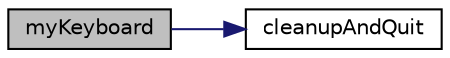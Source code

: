 digraph "myKeyboard"
{
  edge [fontname="Helvetica",fontsize="10",labelfontname="Helvetica",labelfontsize="10"];
  node [fontname="Helvetica",fontsize="10",shape=record];
  rankdir="LR";
  Node1 [label="myKeyboard",height=0.2,width=0.4,color="black", fillcolor="grey75", style="filled", fontcolor="black"];
  Node1 -> Node2 [color="midnightblue",fontsize="10",style="solid",fontname="Helvetica"];
  Node2 [label="cleanupAndQuit",height=0.2,width=0.4,color="black", fillcolor="white", style="filled",URL="$grayThreshold_8cpp.html#ab5774c0c168c63ad4c75e9bf6f09e72b"];
}
